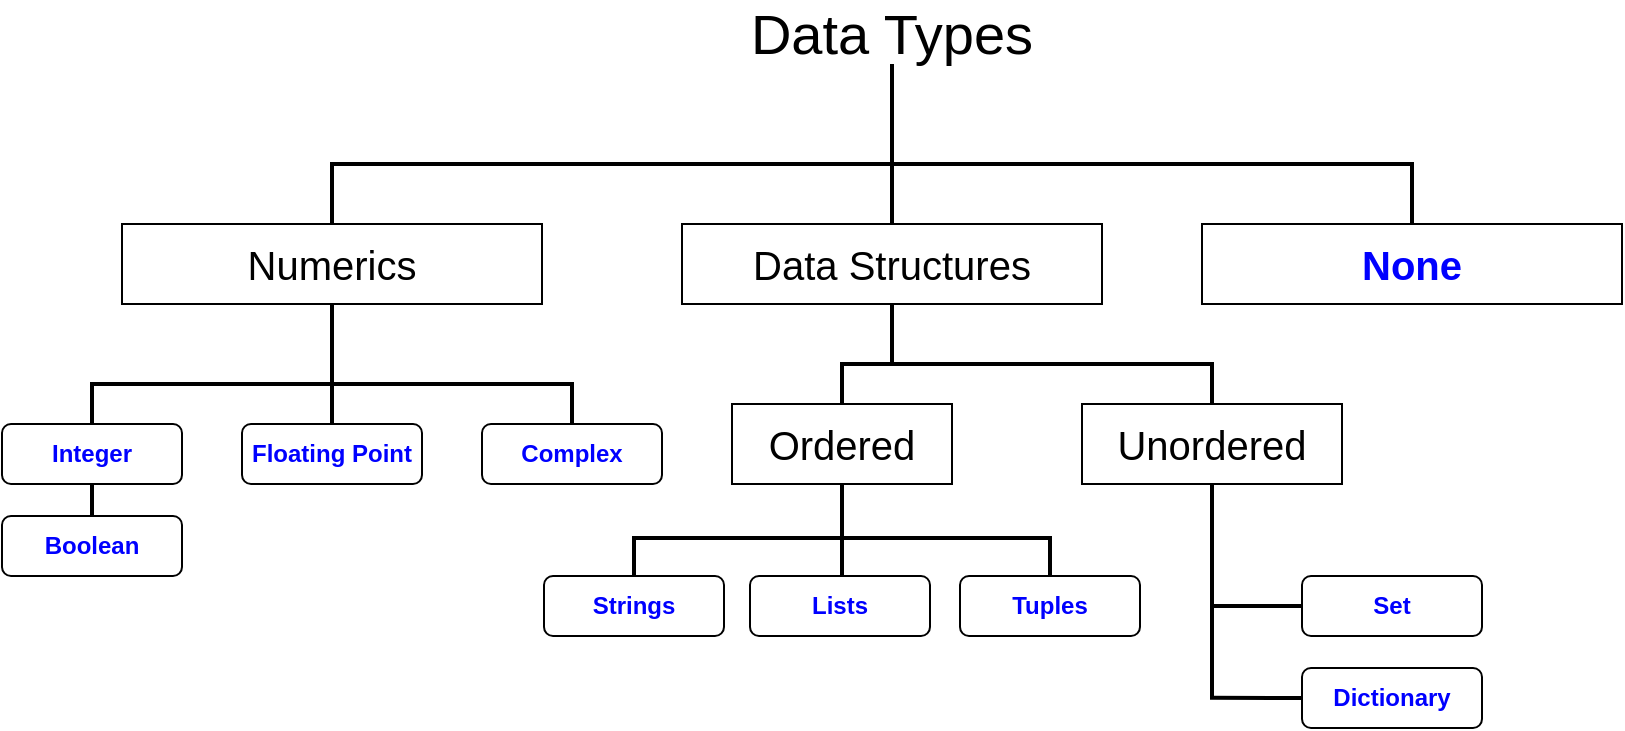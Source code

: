 <mxfile version="21.6.8" type="device">
  <diagram name="Page-1" id="ZqO1Vf14sX_mO_3u8_4U">
    <mxGraphModel dx="1137" dy="732" grid="1" gridSize="10" guides="1" tooltips="1" connect="1" arrows="1" fold="1" page="1" pageScale="1" pageWidth="1100" pageHeight="850" math="0" shadow="0">
      <root>
        <mxCell id="0" />
        <mxCell id="1" parent="0" />
        <mxCell id="NBq2KwR3q2TsYHLd0rBU-1" value="&lt;font style=&quot;font-size: 28px;&quot;&gt;Data Types&lt;/font&gt;" style="text;html=1;strokeColor=none;fillColor=none;align=center;verticalAlign=middle;whiteSpace=wrap;rounded=0;" vertex="1" parent="1">
          <mxGeometry x="500" y="40" width="150" height="30" as="geometry" />
        </mxCell>
        <mxCell id="NBq2KwR3q2TsYHLd0rBU-2" value="" style="endArrow=none;html=1;rounded=0;entryX=0.5;entryY=1;entryDx=0;entryDy=0;strokeWidth=2;" edge="1" parent="1" target="NBq2KwR3q2TsYHLd0rBU-1">
          <mxGeometry width="50" height="50" relative="1" as="geometry">
            <mxPoint x="575" y="120" as="sourcePoint" />
            <mxPoint x="570" y="340" as="targetPoint" />
          </mxGeometry>
        </mxCell>
        <mxCell id="NBq2KwR3q2TsYHLd0rBU-3" value="&lt;font style=&quot;font-size: 20px;&quot;&gt;Numerics&lt;/font&gt;" style="rounded=0;whiteSpace=wrap;html=1;" vertex="1" parent="1">
          <mxGeometry x="190" y="150" width="210" height="40" as="geometry" />
        </mxCell>
        <mxCell id="NBq2KwR3q2TsYHLd0rBU-5" value="&lt;font style=&quot;font-size: 20px;&quot;&gt;Data Structures&lt;/font&gt;" style="rounded=0;whiteSpace=wrap;html=1;" vertex="1" parent="1">
          <mxGeometry x="470" y="150" width="210" height="40" as="geometry" />
        </mxCell>
        <mxCell id="NBq2KwR3q2TsYHLd0rBU-6" value="&lt;font color=&quot;#0000ff&quot; style=&quot;font-size: 20px;&quot;&gt;&lt;b&gt;None&lt;/b&gt;&lt;/font&gt;" style="rounded=0;whiteSpace=wrap;html=1;" vertex="1" parent="1">
          <mxGeometry x="730" y="150" width="210" height="40" as="geometry" />
        </mxCell>
        <mxCell id="NBq2KwR3q2TsYHLd0rBU-7" value="" style="endArrow=none;html=1;rounded=0;strokeWidth=2;" edge="1" parent="1">
          <mxGeometry width="50" height="50" relative="1" as="geometry">
            <mxPoint x="294" y="120" as="sourcePoint" />
            <mxPoint x="575" y="120" as="targetPoint" />
          </mxGeometry>
        </mxCell>
        <mxCell id="NBq2KwR3q2TsYHLd0rBU-8" value="" style="endArrow=none;html=1;rounded=0;strokeWidth=2;" edge="1" parent="1">
          <mxGeometry width="50" height="50" relative="1" as="geometry">
            <mxPoint x="575" y="120" as="sourcePoint" />
            <mxPoint x="836" y="120" as="targetPoint" />
          </mxGeometry>
        </mxCell>
        <mxCell id="NBq2KwR3q2TsYHLd0rBU-9" value="" style="endArrow=none;html=1;rounded=0;exitX=0.5;exitY=0;exitDx=0;exitDy=0;strokeWidth=2;" edge="1" parent="1" source="NBq2KwR3q2TsYHLd0rBU-3">
          <mxGeometry width="50" height="50" relative="1" as="geometry">
            <mxPoint x="490" y="380" as="sourcePoint" />
            <mxPoint x="295" y="120" as="targetPoint" />
          </mxGeometry>
        </mxCell>
        <mxCell id="NBq2KwR3q2TsYHLd0rBU-10" value="" style="endArrow=none;html=1;rounded=0;exitX=0.5;exitY=0;exitDx=0;exitDy=0;strokeWidth=2;" edge="1" parent="1">
          <mxGeometry width="50" height="50" relative="1" as="geometry">
            <mxPoint x="575" y="150" as="sourcePoint" />
            <mxPoint x="575" y="120" as="targetPoint" />
          </mxGeometry>
        </mxCell>
        <mxCell id="NBq2KwR3q2TsYHLd0rBU-11" value="" style="endArrow=none;html=1;rounded=0;strokeWidth=2;exitX=0.5;exitY=0;exitDx=0;exitDy=0;" edge="1" parent="1" source="NBq2KwR3q2TsYHLd0rBU-6">
          <mxGeometry width="50" height="50" relative="1" as="geometry">
            <mxPoint x="585" y="160" as="sourcePoint" />
            <mxPoint x="835" y="120" as="targetPoint" />
          </mxGeometry>
        </mxCell>
        <mxCell id="NBq2KwR3q2TsYHLd0rBU-12" value="" style="endArrow=none;html=1;rounded=0;strokeWidth=2;entryX=0.5;entryY=1;entryDx=0;entryDy=0;" edge="1" parent="1" target="NBq2KwR3q2TsYHLd0rBU-3">
          <mxGeometry width="50" height="50" relative="1" as="geometry">
            <mxPoint x="295" y="230" as="sourcePoint" />
            <mxPoint x="250" y="210" as="targetPoint" />
          </mxGeometry>
        </mxCell>
        <mxCell id="NBq2KwR3q2TsYHLd0rBU-14" value="&lt;b&gt;&lt;font color=&quot;#0000ff&quot;&gt;Integer&lt;/font&gt;&lt;/b&gt;" style="rounded=1;whiteSpace=wrap;html=1;" vertex="1" parent="1">
          <mxGeometry x="130" y="250" width="90" height="30" as="geometry" />
        </mxCell>
        <mxCell id="NBq2KwR3q2TsYHLd0rBU-15" value="&lt;b&gt;&lt;font color=&quot;#0000ff&quot;&gt;Floating Point&lt;/font&gt;&lt;/b&gt;" style="rounded=1;whiteSpace=wrap;html=1;" vertex="1" parent="1">
          <mxGeometry x="250" y="250" width="90" height="30" as="geometry" />
        </mxCell>
        <mxCell id="NBq2KwR3q2TsYHLd0rBU-16" value="&lt;b&gt;&lt;font color=&quot;#0000ff&quot;&gt;Complex&lt;/font&gt;&lt;/b&gt;" style="rounded=1;whiteSpace=wrap;html=1;" vertex="1" parent="1">
          <mxGeometry x="370" y="250" width="90" height="30" as="geometry" />
        </mxCell>
        <mxCell id="NBq2KwR3q2TsYHLd0rBU-17" value="&lt;b&gt;&lt;font color=&quot;#0000ff&quot;&gt;Boolean&lt;/font&gt;&lt;/b&gt;" style="rounded=1;whiteSpace=wrap;html=1;" vertex="1" parent="1">
          <mxGeometry x="130" y="296" width="90" height="30" as="geometry" />
        </mxCell>
        <mxCell id="NBq2KwR3q2TsYHLd0rBU-18" value="" style="endArrow=none;html=1;rounded=0;strokeWidth=2;" edge="1" parent="1">
          <mxGeometry width="50" height="50" relative="1" as="geometry">
            <mxPoint x="174" y="230" as="sourcePoint" />
            <mxPoint x="416" y="230" as="targetPoint" />
          </mxGeometry>
        </mxCell>
        <mxCell id="NBq2KwR3q2TsYHLd0rBU-19" value="" style="endArrow=none;html=1;rounded=0;strokeWidth=2;exitX=0.5;exitY=0;exitDx=0;exitDy=0;" edge="1" parent="1" source="NBq2KwR3q2TsYHLd0rBU-15">
          <mxGeometry width="50" height="50" relative="1" as="geometry">
            <mxPoint x="305" y="240" as="sourcePoint" />
            <mxPoint x="295" y="230" as="targetPoint" />
          </mxGeometry>
        </mxCell>
        <mxCell id="NBq2KwR3q2TsYHLd0rBU-20" value="" style="endArrow=none;html=1;rounded=0;strokeWidth=2;exitX=0.5;exitY=0;exitDx=0;exitDy=0;" edge="1" parent="1" source="NBq2KwR3q2TsYHLd0rBU-16">
          <mxGeometry width="50" height="50" relative="1" as="geometry">
            <mxPoint x="305" y="260" as="sourcePoint" />
            <mxPoint x="415" y="230" as="targetPoint" />
          </mxGeometry>
        </mxCell>
        <mxCell id="NBq2KwR3q2TsYHLd0rBU-21" value="" style="endArrow=none;html=1;rounded=0;strokeWidth=2;exitX=0.5;exitY=0;exitDx=0;exitDy=0;" edge="1" parent="1" source="NBq2KwR3q2TsYHLd0rBU-14">
          <mxGeometry width="50" height="50" relative="1" as="geometry">
            <mxPoint x="425" y="260" as="sourcePoint" />
            <mxPoint x="175" y="230" as="targetPoint" />
          </mxGeometry>
        </mxCell>
        <mxCell id="NBq2KwR3q2TsYHLd0rBU-22" value="" style="endArrow=none;html=1;rounded=0;strokeWidth=2;exitX=0.5;exitY=0;exitDx=0;exitDy=0;entryX=0.5;entryY=1;entryDx=0;entryDy=0;" edge="1" parent="1" source="NBq2KwR3q2TsYHLd0rBU-17" target="NBq2KwR3q2TsYHLd0rBU-14">
          <mxGeometry width="50" height="50" relative="1" as="geometry">
            <mxPoint x="185" y="260" as="sourcePoint" />
            <mxPoint x="185" y="240" as="targetPoint" />
          </mxGeometry>
        </mxCell>
        <mxCell id="NBq2KwR3q2TsYHLd0rBU-23" value="&lt;font style=&quot;font-size: 20px;&quot;&gt;Ordered&lt;/font&gt;" style="rounded=0;whiteSpace=wrap;html=1;" vertex="1" parent="1">
          <mxGeometry x="495" y="240" width="110" height="40" as="geometry" />
        </mxCell>
        <mxCell id="NBq2KwR3q2TsYHLd0rBU-24" value="&lt;font style=&quot;font-size: 20px;&quot;&gt;Unordered&lt;/font&gt;" style="rounded=0;whiteSpace=wrap;html=1;" vertex="1" parent="1">
          <mxGeometry x="670" y="240" width="130" height="40" as="geometry" />
        </mxCell>
        <mxCell id="NBq2KwR3q2TsYHLd0rBU-25" value="" style="endArrow=none;html=1;rounded=0;strokeWidth=2;" edge="1" parent="1">
          <mxGeometry width="50" height="50" relative="1" as="geometry">
            <mxPoint x="549" y="220" as="sourcePoint" />
            <mxPoint x="736" y="220" as="targetPoint" />
          </mxGeometry>
        </mxCell>
        <mxCell id="NBq2KwR3q2TsYHLd0rBU-26" value="" style="endArrow=none;html=1;rounded=0;strokeWidth=2;exitX=0.5;exitY=0;exitDx=0;exitDy=0;" edge="1" parent="1" source="NBq2KwR3q2TsYHLd0rBU-23">
          <mxGeometry width="50" height="50" relative="1" as="geometry">
            <mxPoint x="425" y="260" as="sourcePoint" />
            <mxPoint x="550" y="220" as="targetPoint" />
          </mxGeometry>
        </mxCell>
        <mxCell id="NBq2KwR3q2TsYHLd0rBU-27" value="" style="endArrow=none;html=1;rounded=0;strokeWidth=2;exitX=0.5;exitY=0;exitDx=0;exitDy=0;" edge="1" parent="1" source="NBq2KwR3q2TsYHLd0rBU-24">
          <mxGeometry width="50" height="50" relative="1" as="geometry">
            <mxPoint x="560" y="250" as="sourcePoint" />
            <mxPoint x="735" y="220" as="targetPoint" />
          </mxGeometry>
        </mxCell>
        <mxCell id="NBq2KwR3q2TsYHLd0rBU-28" value="" style="endArrow=none;html=1;rounded=0;strokeWidth=2;entryX=0.5;entryY=1;entryDx=0;entryDy=0;" edge="1" parent="1" target="NBq2KwR3q2TsYHLd0rBU-5">
          <mxGeometry width="50" height="50" relative="1" as="geometry">
            <mxPoint x="575" y="220" as="sourcePoint" />
            <mxPoint x="750" y="230" as="targetPoint" />
          </mxGeometry>
        </mxCell>
        <mxCell id="NBq2KwR3q2TsYHLd0rBU-29" value="&lt;b&gt;&lt;font color=&quot;#0000ff&quot;&gt;Strings&lt;/font&gt;&lt;/b&gt;" style="rounded=1;whiteSpace=wrap;html=1;" vertex="1" parent="1">
          <mxGeometry x="401" y="326" width="90" height="30" as="geometry" />
        </mxCell>
        <mxCell id="NBq2KwR3q2TsYHLd0rBU-30" value="&lt;b&gt;&lt;font color=&quot;#0000ff&quot;&gt;Lists&lt;/font&gt;&lt;/b&gt;" style="rounded=1;whiteSpace=wrap;html=1;" vertex="1" parent="1">
          <mxGeometry x="504" y="326" width="90" height="30" as="geometry" />
        </mxCell>
        <mxCell id="NBq2KwR3q2TsYHLd0rBU-31" value="&lt;b&gt;&lt;font color=&quot;#0000ff&quot;&gt;Tuples&lt;/font&gt;&lt;/b&gt;" style="rounded=1;whiteSpace=wrap;html=1;" vertex="1" parent="1">
          <mxGeometry x="609" y="326" width="90" height="30" as="geometry" />
        </mxCell>
        <mxCell id="NBq2KwR3q2TsYHLd0rBU-32" value="" style="endArrow=none;html=1;rounded=0;strokeWidth=2;" edge="1" parent="1">
          <mxGeometry width="50" height="50" relative="1" as="geometry">
            <mxPoint x="445" y="307" as="sourcePoint" />
            <mxPoint x="655" y="307" as="targetPoint" />
          </mxGeometry>
        </mxCell>
        <mxCell id="NBq2KwR3q2TsYHLd0rBU-33" value="" style="endArrow=none;html=1;rounded=0;strokeWidth=2;entryX=0.5;entryY=1;entryDx=0;entryDy=0;" edge="1" parent="1">
          <mxGeometry width="50" height="50" relative="1" as="geometry">
            <mxPoint x="550" y="308" as="sourcePoint" />
            <mxPoint x="550" y="280" as="targetPoint" />
          </mxGeometry>
        </mxCell>
        <mxCell id="NBq2KwR3q2TsYHLd0rBU-34" value="" style="endArrow=none;html=1;rounded=0;strokeWidth=2;" edge="1" parent="1">
          <mxGeometry width="50" height="50" relative="1" as="geometry">
            <mxPoint x="550" y="326" as="sourcePoint" />
            <mxPoint x="550" y="308" as="targetPoint" />
          </mxGeometry>
        </mxCell>
        <mxCell id="NBq2KwR3q2TsYHLd0rBU-35" value="" style="endArrow=none;html=1;rounded=0;strokeWidth=2;exitX=0.5;exitY=0;exitDx=0;exitDy=0;" edge="1" parent="1" source="NBq2KwR3q2TsYHLd0rBU-31">
          <mxGeometry width="50" height="50" relative="1" as="geometry">
            <mxPoint x="560" y="336" as="sourcePoint" />
            <mxPoint x="654" y="306" as="targetPoint" />
          </mxGeometry>
        </mxCell>
        <mxCell id="NBq2KwR3q2TsYHLd0rBU-36" value="" style="endArrow=none;html=1;rounded=0;strokeWidth=2;exitX=0.5;exitY=0;exitDx=0;exitDy=0;" edge="1" parent="1" source="NBq2KwR3q2TsYHLd0rBU-29">
          <mxGeometry width="50" height="50" relative="1" as="geometry">
            <mxPoint x="570" y="346" as="sourcePoint" />
            <mxPoint x="446" y="307" as="targetPoint" />
          </mxGeometry>
        </mxCell>
        <mxCell id="NBq2KwR3q2TsYHLd0rBU-37" value="&lt;b&gt;&lt;font color=&quot;#0000ff&quot;&gt;Set&lt;/font&gt;&lt;/b&gt;" style="rounded=1;whiteSpace=wrap;html=1;" vertex="1" parent="1">
          <mxGeometry x="780" y="326" width="90" height="30" as="geometry" />
        </mxCell>
        <mxCell id="NBq2KwR3q2TsYHLd0rBU-38" value="&lt;b&gt;&lt;font color=&quot;#0000ff&quot;&gt;Dictionary&lt;/font&gt;&lt;/b&gt;" style="rounded=1;whiteSpace=wrap;html=1;" vertex="1" parent="1">
          <mxGeometry x="780" y="372" width="90" height="30" as="geometry" />
        </mxCell>
        <mxCell id="NBq2KwR3q2TsYHLd0rBU-39" value="" style="endArrow=none;html=1;rounded=0;strokeWidth=2;entryX=0.5;entryY=1;entryDx=0;entryDy=0;" edge="1" parent="1" target="NBq2KwR3q2TsYHLd0rBU-24">
          <mxGeometry width="50" height="50" relative="1" as="geometry">
            <mxPoint x="735" y="387" as="sourcePoint" />
            <mxPoint x="560" y="290" as="targetPoint" />
          </mxGeometry>
        </mxCell>
        <mxCell id="NBq2KwR3q2TsYHLd0rBU-40" value="" style="endArrow=none;html=1;rounded=0;strokeWidth=2;" edge="1" parent="1">
          <mxGeometry width="50" height="50" relative="1" as="geometry">
            <mxPoint x="734" y="341" as="sourcePoint" />
            <mxPoint x="780" y="341" as="targetPoint" />
          </mxGeometry>
        </mxCell>
        <mxCell id="NBq2KwR3q2TsYHLd0rBU-41" value="" style="endArrow=none;html=1;rounded=0;strokeWidth=2;entryX=0;entryY=0.5;entryDx=0;entryDy=0;" edge="1" parent="1" target="NBq2KwR3q2TsYHLd0rBU-38">
          <mxGeometry width="50" height="50" relative="1" as="geometry">
            <mxPoint x="734" y="386.91" as="sourcePoint" />
            <mxPoint x="778" y="387" as="targetPoint" />
          </mxGeometry>
        </mxCell>
      </root>
    </mxGraphModel>
  </diagram>
</mxfile>
